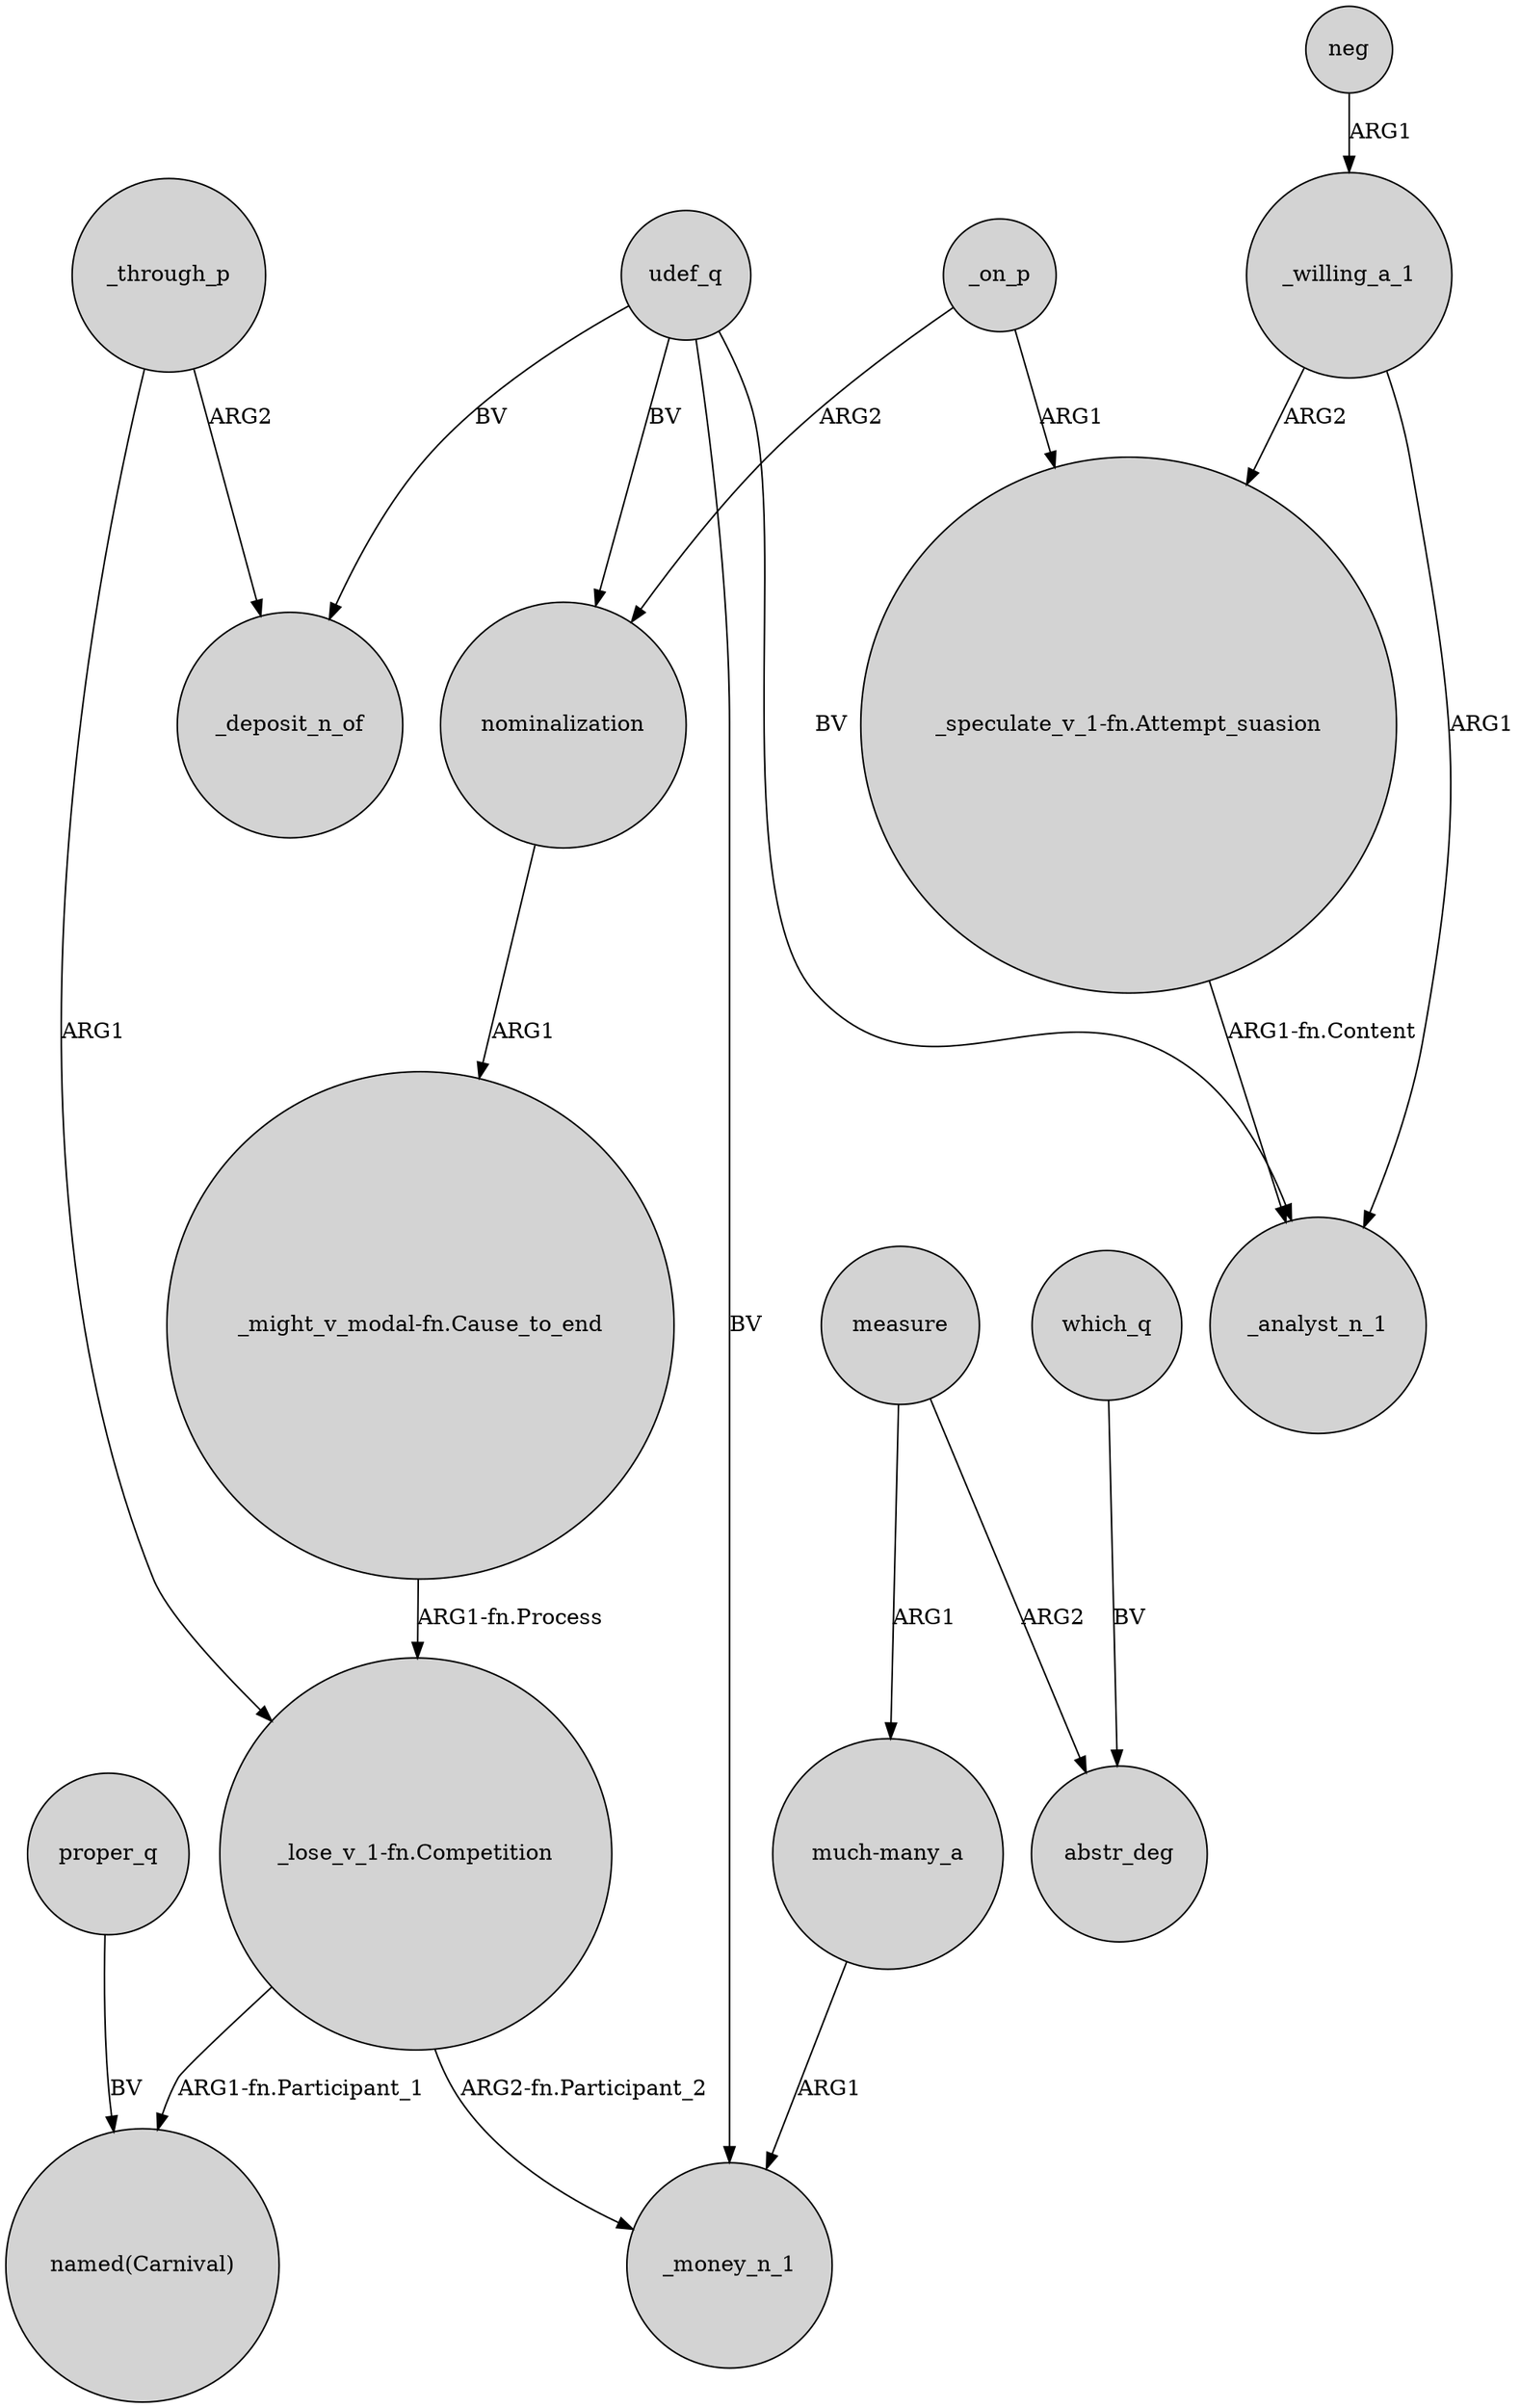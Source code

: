 digraph {
	node [shape=circle style=filled]
	_through_p -> "_lose_v_1-fn.Competition" [label=ARG1]
	measure -> "much-many_a" [label=ARG1]
	"_lose_v_1-fn.Competition" -> "named(Carnival)" [label="ARG1-fn.Participant_1"]
	udef_q -> _analyst_n_1 [label=BV]
	_on_p -> nominalization [label=ARG2]
	udef_q -> nominalization [label=BV]
	_through_p -> _deposit_n_of [label=ARG2]
	_willing_a_1 -> "_speculate_v_1-fn.Attempt_suasion" [label=ARG2]
	udef_q -> _money_n_1 [label=BV]
	neg -> _willing_a_1 [label=ARG1]
	proper_q -> "named(Carnival)" [label=BV]
	nominalization -> "_might_v_modal-fn.Cause_to_end" [label=ARG1]
	_willing_a_1 -> _analyst_n_1 [label=ARG1]
	which_q -> abstr_deg [label=BV]
	"_speculate_v_1-fn.Attempt_suasion" -> _analyst_n_1 [label="ARG1-fn.Content"]
	measure -> abstr_deg [label=ARG2]
	"much-many_a" -> _money_n_1 [label=ARG1]
	_on_p -> "_speculate_v_1-fn.Attempt_suasion" [label=ARG1]
	"_lose_v_1-fn.Competition" -> _money_n_1 [label="ARG2-fn.Participant_2"]
	udef_q -> _deposit_n_of [label=BV]
	"_might_v_modal-fn.Cause_to_end" -> "_lose_v_1-fn.Competition" [label="ARG1-fn.Process"]
}
